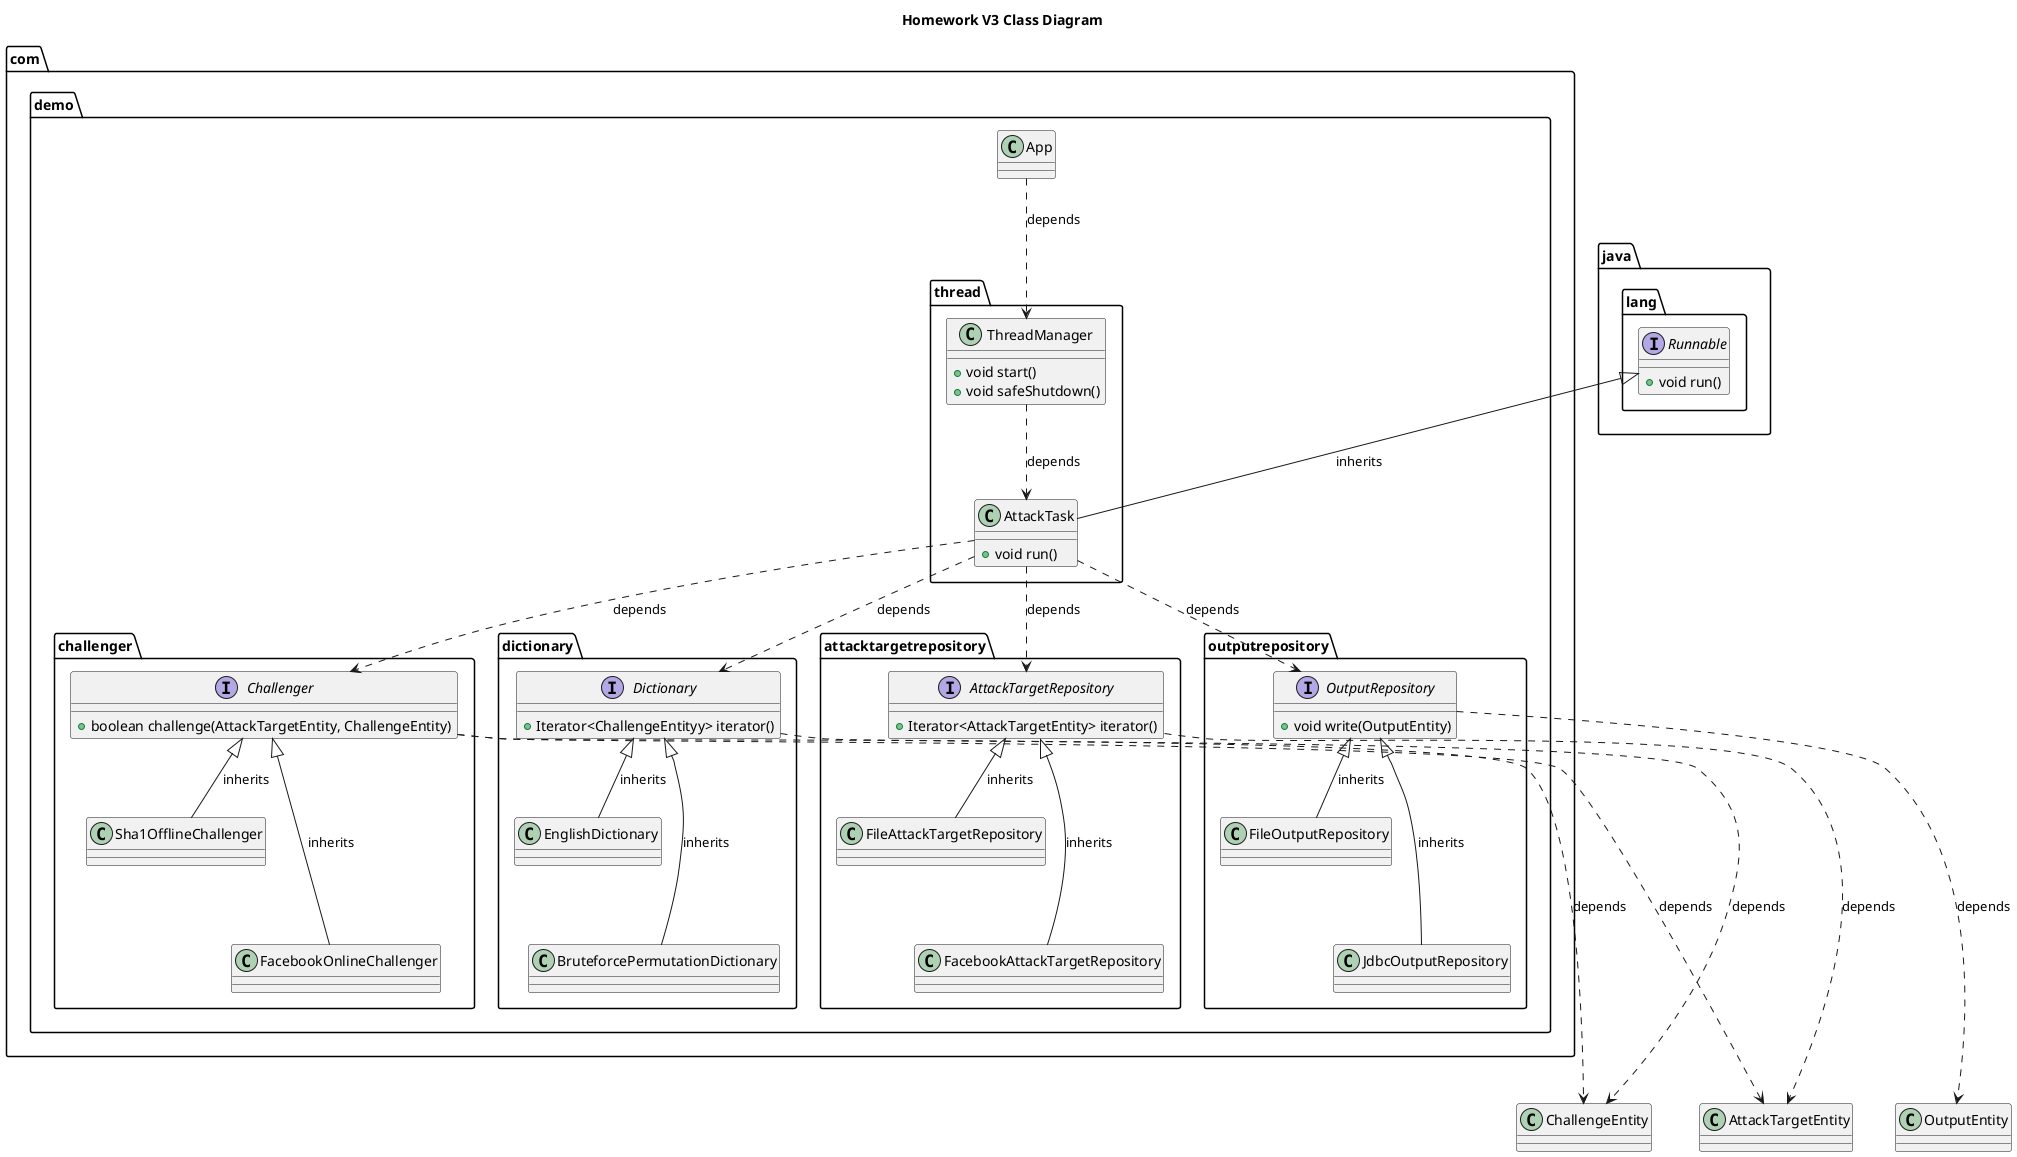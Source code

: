 @startuml
title Homework V3 Class Diagram

' challengers
interface com.demo.challenger.Challenger {
    + boolean challenge(AttackTargetEntity, ChallengeEntity)
}

' dictionaries
interface com.demo.dictionary.Dictionary {
    + Iterator<ChallengeEntityy> iterator()
}

' targets
interface com.demo.attacktargetrepository.AttackTargetRepository {
    + Iterator<AttackTargetEntity> iterator()
}

' output repositories
interface com.demo.outputrepository.OutputRepository {
    + void write(OutputEntity)
}

' others
interface java.lang.Runnable {
    + void run()
}
class com.demo.thread.AttackTask {
    + void run()
}
class com.demo.thread.ThreadManager {
    + void start()
    + void safeShutdown()
}
class com.demo.App

' relationship
com.demo.App ..> com.demo.thread.ThreadManager: depends
com.demo.attacktargetrepository.AttackTargetRepository <|-- com.demo.attacktargetrepository.FileAttackTargetRepository: inherits
com.demo.attacktargetrepository.AttackTargetRepository <|--- com.demo.attacktargetrepository.FacebookAttackTargetRepository: inherits
com.demo.challenger.Challenger <|-- com.demo.challenger.Sha1OfflineChallenger: inherits
com.demo.challenger.Challenger <|--- com.demo.challenger.FacebookOnlineChallenger: inherits
com.demo.dictionary.Dictionary <|-- com.demo.dictionary.EnglishDictionary: inherits
com.demo.dictionary.Dictionary <|--- com.demo.dictionary.BruteforcePermutationDictionary: inherits
com.demo.outputrepository.OutputRepository <|-- com.demo.outputrepository.FileOutputRepository: inherits
com.demo.outputrepository.OutputRepository <|--- com.demo.outputrepository.JdbcOutputRepository: inherits
com.demo.thread.AttackTask ..> com.demo.attacktargetrepository.AttackTargetRepository: depends
com.demo.thread.AttackTask ..> com.demo.challenger.Challenger: depends
com.demo.thread.AttackTask ..> com.demo.dictionary.Dictionary: depends
com.demo.thread.AttackTask ..> com.demo.outputrepository.OutputRepository: depends
com.demo.thread.ThreadManager ..> com.demo.thread.AttackTask: depends
java.lang.Runnable <|-- com.demo.thread.AttackTask: inherits
com.demo.challenger.Challenger ....> ChallengeEntity: depends
com.demo.challenger.Challenger ....> AttackTargetEntity: depends
com.demo.dictionary.Dictionary ....> ChallengeEntity: depends
com.demo.outputrepository.OutputRepository ....> OutputEntity: depends
com.demo.attacktargetrepository.AttackTargetRepository ....> AttackTargetEntity: depends

@enduml